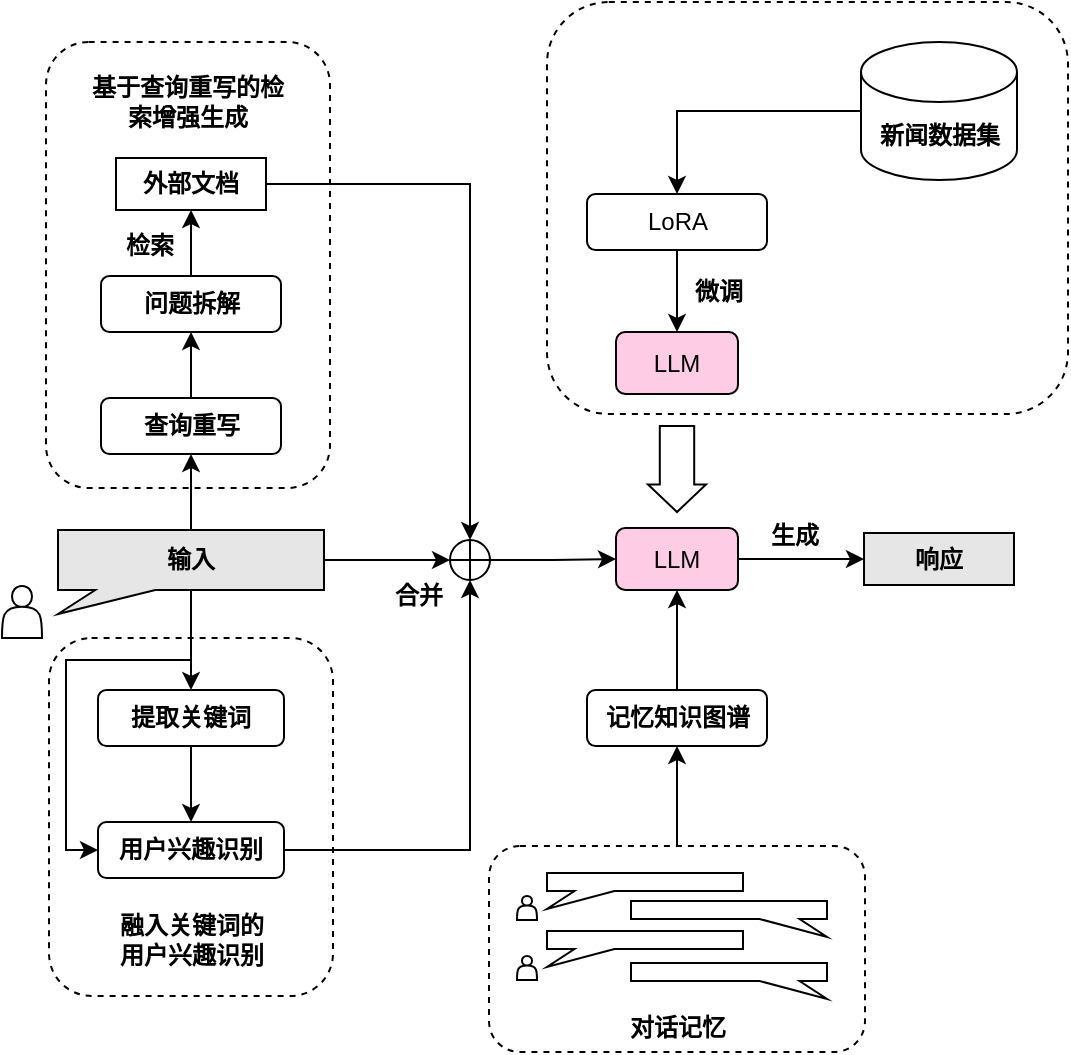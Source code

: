 <mxfile version="24.5.4" type="github">
  <diagram name="第 1 页" id="7dTMgKlNqujv-qHVRdo3">
    <mxGraphModel dx="1109" dy="607" grid="0" gridSize="10" guides="1" tooltips="1" connect="1" arrows="1" fold="1" page="1" pageScale="1" pageWidth="1169" pageHeight="827" math="0" shadow="0">
      <root>
        <mxCell id="0" />
        <mxCell id="1" parent="0" />
        <mxCell id="jXkadvy8HgNKybINyNzq-61" value="" style="rounded=1;whiteSpace=wrap;html=1;fillColor=none;dashed=1;" vertex="1" parent="1">
          <mxGeometry x="405.5" y="161" width="260.5" height="206" as="geometry" />
        </mxCell>
        <mxCell id="jXkadvy8HgNKybINyNzq-30" value="" style="rounded=1;whiteSpace=wrap;html=1;fillColor=none;dashed=1;" vertex="1" parent="1">
          <mxGeometry x="156.5" y="479" width="142" height="179" as="geometry" />
        </mxCell>
        <mxCell id="jXkadvy8HgNKybINyNzq-19" value="" style="rounded=1;whiteSpace=wrap;html=1;fillColor=none;dashed=1;" vertex="1" parent="1">
          <mxGeometry x="155" y="181" width="142" height="223" as="geometry" />
        </mxCell>
        <mxCell id="jXkadvy8HgNKybINyNzq-2" value="" style="shape=actor;whiteSpace=wrap;html=1;" vertex="1" parent="1">
          <mxGeometry x="133" y="453" width="20" height="26" as="geometry" />
        </mxCell>
        <mxCell id="jXkadvy8HgNKybINyNzq-8" style="edgeStyle=orthogonalEdgeStyle;rounded=0;orthogonalLoop=1;jettySize=auto;html=1;exitX=0.5;exitY=0;exitDx=0;exitDy=0;exitPerimeter=0;entryX=0.5;entryY=1;entryDx=0;entryDy=0;" edge="1" parent="1" source="jXkadvy8HgNKybINyNzq-3" target="jXkadvy8HgNKybINyNzq-10">
          <mxGeometry relative="1" as="geometry">
            <mxPoint x="227.273" y="362.727" as="targetPoint" />
          </mxGeometry>
        </mxCell>
        <mxCell id="jXkadvy8HgNKybINyNzq-9" style="edgeStyle=orthogonalEdgeStyle;rounded=0;orthogonalLoop=1;jettySize=auto;html=1;exitX=0;exitY=0;exitDx=133;exitDy=15;exitPerimeter=0;entryX=0;entryY=0.5;entryDx=0;entryDy=0;" edge="1" parent="1" source="jXkadvy8HgNKybINyNzq-3" target="jXkadvy8HgNKybINyNzq-32">
          <mxGeometry relative="1" as="geometry">
            <mxPoint x="387.273" y="440" as="targetPoint" />
          </mxGeometry>
        </mxCell>
        <mxCell id="jXkadvy8HgNKybINyNzq-24" style="edgeStyle=orthogonalEdgeStyle;rounded=0;orthogonalLoop=1;jettySize=auto;html=1;" edge="1" parent="1" source="jXkadvy8HgNKybINyNzq-3" target="jXkadvy8HgNKybINyNzq-23">
          <mxGeometry relative="1" as="geometry" />
        </mxCell>
        <mxCell id="jXkadvy8HgNKybINyNzq-27" style="edgeStyle=orthogonalEdgeStyle;rounded=0;orthogonalLoop=1;jettySize=auto;html=1;entryX=0;entryY=0.5;entryDx=0;entryDy=0;" edge="1" parent="1" source="jXkadvy8HgNKybINyNzq-3" target="jXkadvy8HgNKybINyNzq-25">
          <mxGeometry relative="1" as="geometry">
            <Array as="points">
              <mxPoint x="227" y="490" />
              <mxPoint x="165" y="490" />
              <mxPoint x="165" y="585" />
            </Array>
          </mxGeometry>
        </mxCell>
        <mxCell id="jXkadvy8HgNKybINyNzq-3" value="输入" style="shape=callout;whiteSpace=wrap;html=1;perimeter=calloutPerimeter;position2=0;size=12;position=0.14;base=30;fontFamily=宋体;fillColor=#E6E6E6;fontStyle=1" vertex="1" parent="1">
          <mxGeometry x="161" y="425" width="133" height="42" as="geometry" />
        </mxCell>
        <mxCell id="jXkadvy8HgNKybINyNzq-37" style="edgeStyle=orthogonalEdgeStyle;rounded=0;orthogonalLoop=1;jettySize=auto;html=1;exitX=1;exitY=0.5;exitDx=0;exitDy=0;entryX=0;entryY=0.5;entryDx=0;entryDy=0;" edge="1" parent="1" source="jXkadvy8HgNKybINyNzq-5" target="jXkadvy8HgNKybINyNzq-39">
          <mxGeometry relative="1" as="geometry">
            <mxPoint x="553.4" y="439.4" as="targetPoint" />
          </mxGeometry>
        </mxCell>
        <mxCell id="jXkadvy8HgNKybINyNzq-5" value="LLM" style="rounded=1;whiteSpace=wrap;html=1;fillColor=#FFCCE6;" vertex="1" parent="1">
          <mxGeometry x="440" y="424" width="61" height="31" as="geometry" />
        </mxCell>
        <mxCell id="jXkadvy8HgNKybINyNzq-13" style="edgeStyle=orthogonalEdgeStyle;rounded=0;orthogonalLoop=1;jettySize=auto;html=1;exitX=0.5;exitY=0;exitDx=0;exitDy=0;" edge="1" parent="1" source="jXkadvy8HgNKybINyNzq-10" target="jXkadvy8HgNKybINyNzq-12">
          <mxGeometry relative="1" as="geometry" />
        </mxCell>
        <mxCell id="jXkadvy8HgNKybINyNzq-10" value="查询重写" style="rounded=1;whiteSpace=wrap;html=1;fontFamily=宋体;fontStyle=1" vertex="1" parent="1">
          <mxGeometry x="182.5" y="359" width="90" height="28" as="geometry" />
        </mxCell>
        <mxCell id="jXkadvy8HgNKybINyNzq-16" style="edgeStyle=orthogonalEdgeStyle;rounded=0;orthogonalLoop=1;jettySize=auto;html=1;exitX=0.5;exitY=0;exitDx=0;exitDy=0;entryX=0.5;entryY=1;entryDx=0;entryDy=0;" edge="1" parent="1" source="jXkadvy8HgNKybINyNzq-12">
          <mxGeometry relative="1" as="geometry">
            <mxPoint x="227.5" y="265.0" as="targetPoint" />
          </mxGeometry>
        </mxCell>
        <mxCell id="jXkadvy8HgNKybINyNzq-12" value="问题拆解" style="rounded=1;whiteSpace=wrap;html=1;fontFamily=宋体;fontStyle=1" vertex="1" parent="1">
          <mxGeometry x="182.5" y="298" width="90" height="28" as="geometry" />
        </mxCell>
        <mxCell id="jXkadvy8HgNKybINyNzq-34" style="edgeStyle=orthogonalEdgeStyle;rounded=0;orthogonalLoop=1;jettySize=auto;html=1;exitX=1;exitY=0.5;exitDx=0;exitDy=0;entryX=0.5;entryY=0;entryDx=0;entryDy=0;" edge="1" parent="1" source="jXkadvy8HgNKybINyNzq-17" target="jXkadvy8HgNKybINyNzq-32">
          <mxGeometry relative="1" as="geometry" />
        </mxCell>
        <mxCell id="jXkadvy8HgNKybINyNzq-17" value="外部文档" style="rounded=0;whiteSpace=wrap;html=1;fontFamily=宋体;fontStyle=1" vertex="1" parent="1">
          <mxGeometry x="190" y="239" width="75" height="26" as="geometry" />
        </mxCell>
        <mxCell id="jXkadvy8HgNKybINyNzq-18" value="检索" style="text;html=1;align=center;verticalAlign=middle;whiteSpace=wrap;rounded=0;fontFamily=宋体;fontStyle=1" vertex="1" parent="1">
          <mxGeometry x="177" y="268" width="60" height="30" as="geometry" />
        </mxCell>
        <mxCell id="jXkadvy8HgNKybINyNzq-20" value="基于查询重写的检索增强生成" style="text;html=1;align=center;verticalAlign=middle;whiteSpace=wrap;rounded=0;fontFamily=宋体;fontStyle=1" vertex="1" parent="1">
          <mxGeometry x="175.25" y="183" width="101.5" height="56" as="geometry" />
        </mxCell>
        <mxCell id="jXkadvy8HgNKybINyNzq-26" style="rounded=0;orthogonalLoop=1;jettySize=auto;html=1;exitX=0.5;exitY=1;exitDx=0;exitDy=0;entryX=0.5;entryY=0;entryDx=0;entryDy=0;" edge="1" parent="1" source="jXkadvy8HgNKybINyNzq-23" target="jXkadvy8HgNKybINyNzq-25">
          <mxGeometry relative="1" as="geometry" />
        </mxCell>
        <mxCell id="jXkadvy8HgNKybINyNzq-23" value="提取关键词" style="rounded=1;whiteSpace=wrap;html=1;fontFamily=宋体;fontStyle=1" vertex="1" parent="1">
          <mxGeometry x="181" y="505" width="93" height="28" as="geometry" />
        </mxCell>
        <mxCell id="jXkadvy8HgNKybINyNzq-33" style="edgeStyle=orthogonalEdgeStyle;rounded=0;orthogonalLoop=1;jettySize=auto;html=1;exitX=1;exitY=0.5;exitDx=0;exitDy=0;entryX=0.5;entryY=1;entryDx=0;entryDy=0;" edge="1" parent="1" source="jXkadvy8HgNKybINyNzq-25" target="jXkadvy8HgNKybINyNzq-32">
          <mxGeometry relative="1" as="geometry" />
        </mxCell>
        <mxCell id="jXkadvy8HgNKybINyNzq-25" value="用户兴趣识别" style="rounded=1;whiteSpace=wrap;html=1;fontFamily=宋体;fontStyle=1" vertex="1" parent="1">
          <mxGeometry x="181" y="571" width="93" height="28" as="geometry" />
        </mxCell>
        <mxCell id="jXkadvy8HgNKybINyNzq-31" value="融入关键词的用户兴趣识别" style="text;html=1;align=center;verticalAlign=middle;whiteSpace=wrap;rounded=0;fontFamily=宋体;fontStyle=1" vertex="1" parent="1">
          <mxGeometry x="187.75" y="608" width="79.5" height="43" as="geometry" />
        </mxCell>
        <mxCell id="jXkadvy8HgNKybINyNzq-35" style="edgeStyle=orthogonalEdgeStyle;rounded=0;orthogonalLoop=1;jettySize=auto;html=1;exitX=1;exitY=0.5;exitDx=0;exitDy=0;entryX=0;entryY=0.5;entryDx=0;entryDy=0;" edge="1" parent="1" source="jXkadvy8HgNKybINyNzq-32" target="jXkadvy8HgNKybINyNzq-5">
          <mxGeometry relative="1" as="geometry" />
        </mxCell>
        <mxCell id="jXkadvy8HgNKybINyNzq-32" value="" style="shape=orEllipse;perimeter=ellipsePerimeter;whiteSpace=wrap;html=1;backgroundOutline=1;" vertex="1" parent="1">
          <mxGeometry x="357" y="430" width="20" height="20" as="geometry" />
        </mxCell>
        <mxCell id="jXkadvy8HgNKybINyNzq-36" value="合并" style="text;html=1;align=center;verticalAlign=middle;whiteSpace=wrap;rounded=0;fontFamily=宋体;fontStyle=1" vertex="1" parent="1">
          <mxGeometry x="320" y="446" width="43" height="24" as="geometry" />
        </mxCell>
        <mxCell id="jXkadvy8HgNKybINyNzq-39" value="响应" style="rounded=0;whiteSpace=wrap;html=1;fontFamily=宋体;fillColor=#E6E6E6;fontStyle=1" vertex="1" parent="1">
          <mxGeometry x="564" y="426.5" width="75" height="26" as="geometry" />
        </mxCell>
        <mxCell id="jXkadvy8HgNKybINyNzq-41" value="生成" style="text;html=1;align=center;verticalAlign=middle;whiteSpace=wrap;rounded=0;fontFamily=宋体;fontStyle=1" vertex="1" parent="1">
          <mxGeometry x="508" y="416" width="43" height="24" as="geometry" />
        </mxCell>
        <mxCell id="jXkadvy8HgNKybINyNzq-42" value="" style="shape=callout;whiteSpace=wrap;html=1;perimeter=calloutPerimeter;size=9;position=0.14;position2=0;" vertex="1" parent="1">
          <mxGeometry x="405.5" y="596.5" width="98" height="18" as="geometry" />
        </mxCell>
        <mxCell id="jXkadvy8HgNKybINyNzq-43" value="" style="shape=callout;whiteSpace=wrap;html=1;perimeter=calloutPerimeter;size=9;position=0.14;position2=0;flipV=0;flipH=1;" vertex="1" parent="1">
          <mxGeometry x="447.5" y="610.5" width="98" height="18" as="geometry" />
        </mxCell>
        <mxCell id="jXkadvy8HgNKybINyNzq-44" value="" style="shape=callout;whiteSpace=wrap;html=1;perimeter=calloutPerimeter;size=9;position=0.14;position2=0;" vertex="1" parent="1">
          <mxGeometry x="405.5" y="625.5" width="98" height="18" as="geometry" />
        </mxCell>
        <mxCell id="jXkadvy8HgNKybINyNzq-45" value="" style="shape=callout;whiteSpace=wrap;html=1;perimeter=calloutPerimeter;size=9;position=0.14;position2=0;flipV=0;flipH=1;" vertex="1" parent="1">
          <mxGeometry x="447.5" y="641.5" width="98" height="18" as="geometry" />
        </mxCell>
        <mxCell id="jXkadvy8HgNKybINyNzq-50" value="" style="shape=actor;whiteSpace=wrap;html=1;" vertex="1" parent="1">
          <mxGeometry x="390.5" y="608" width="10" height="12" as="geometry" />
        </mxCell>
        <mxCell id="jXkadvy8HgNKybINyNzq-53" value="" style="shape=actor;whiteSpace=wrap;html=1;" vertex="1" parent="1">
          <mxGeometry x="390.5" y="638" width="10" height="12" as="geometry" />
        </mxCell>
        <mxCell id="jXkadvy8HgNKybINyNzq-58" style="edgeStyle=orthogonalEdgeStyle;rounded=0;orthogonalLoop=1;jettySize=auto;html=1;exitX=0.5;exitY=0;exitDx=0;exitDy=0;entryX=0.5;entryY=1;entryDx=0;entryDy=0;" edge="1" parent="1" source="jXkadvy8HgNKybINyNzq-54" target="jXkadvy8HgNKybINyNzq-57">
          <mxGeometry relative="1" as="geometry" />
        </mxCell>
        <mxCell id="jXkadvy8HgNKybINyNzq-54" value="" style="rounded=1;whiteSpace=wrap;html=1;fillColor=none;dashed=1;" vertex="1" parent="1">
          <mxGeometry x="376.5" y="583" width="188" height="103" as="geometry" />
        </mxCell>
        <mxCell id="jXkadvy8HgNKybINyNzq-55" value="对话记忆" style="text;html=1;align=center;verticalAlign=middle;whiteSpace=wrap;rounded=0;fontFamily=宋体;fontStyle=1" vertex="1" parent="1">
          <mxGeometry x="435.5" y="662" width="70" height="24" as="geometry" />
        </mxCell>
        <mxCell id="jXkadvy8HgNKybINyNzq-59" style="edgeStyle=orthogonalEdgeStyle;rounded=0;orthogonalLoop=1;jettySize=auto;html=1;exitX=0.5;exitY=0;exitDx=0;exitDy=0;" edge="1" parent="1" source="jXkadvy8HgNKybINyNzq-57" target="jXkadvy8HgNKybINyNzq-5">
          <mxGeometry relative="1" as="geometry" />
        </mxCell>
        <mxCell id="jXkadvy8HgNKybINyNzq-57" value="记忆知识图谱" style="rounded=1;whiteSpace=wrap;html=1;fontFamily=宋体;fontStyle=1" vertex="1" parent="1">
          <mxGeometry x="425.5" y="505" width="90" height="28" as="geometry" />
        </mxCell>
        <mxCell id="jXkadvy8HgNKybINyNzq-62" value="" style="shape=singleArrow;direction=south;whiteSpace=wrap;html=1;rotation=0;arrowWidth=0.593;arrowSize=0.32;fillColor=none;shadow=0;" vertex="1" parent="1">
          <mxGeometry x="456" y="373" width="29" height="43" as="geometry" />
        </mxCell>
        <mxCell id="jXkadvy8HgNKybINyNzq-63" value="LLM" style="rounded=1;whiteSpace=wrap;html=1;fillColor=#FFCCE6;" vertex="1" parent="1">
          <mxGeometry x="440" y="326" width="61" height="31" as="geometry" />
        </mxCell>
        <mxCell id="jXkadvy8HgNKybINyNzq-68" style="edgeStyle=orthogonalEdgeStyle;rounded=0;orthogonalLoop=1;jettySize=auto;html=1;entryX=0.5;entryY=0;entryDx=0;entryDy=0;" edge="1" parent="1" source="jXkadvy8HgNKybINyNzq-65" target="jXkadvy8HgNKybINyNzq-66">
          <mxGeometry relative="1" as="geometry" />
        </mxCell>
        <mxCell id="jXkadvy8HgNKybINyNzq-65" value="新闻数据集" style="shape=cylinder3;whiteSpace=wrap;html=1;boundedLbl=1;backgroundOutline=1;size=15;fontFamily=宋体;fontStyle=1" vertex="1" parent="1">
          <mxGeometry x="562.5" y="181" width="78" height="69" as="geometry" />
        </mxCell>
        <mxCell id="jXkadvy8HgNKybINyNzq-69" style="edgeStyle=orthogonalEdgeStyle;rounded=0;orthogonalLoop=1;jettySize=auto;html=1;exitX=0.5;exitY=1;exitDx=0;exitDy=0;" edge="1" parent="1" source="jXkadvy8HgNKybINyNzq-66" target="jXkadvy8HgNKybINyNzq-63">
          <mxGeometry relative="1" as="geometry" />
        </mxCell>
        <mxCell id="jXkadvy8HgNKybINyNzq-66" value="LoRA" style="rounded=1;whiteSpace=wrap;html=1;fontFamily=Helvetica;" vertex="1" parent="1">
          <mxGeometry x="425.5" y="257" width="90" height="28" as="geometry" />
        </mxCell>
        <mxCell id="jXkadvy8HgNKybINyNzq-70" value="微调" style="text;html=1;align=center;verticalAlign=middle;whiteSpace=wrap;rounded=0;fontFamily=宋体;fontStyle=1" vertex="1" parent="1">
          <mxGeometry x="470" y="294" width="43" height="24" as="geometry" />
        </mxCell>
      </root>
    </mxGraphModel>
  </diagram>
</mxfile>
